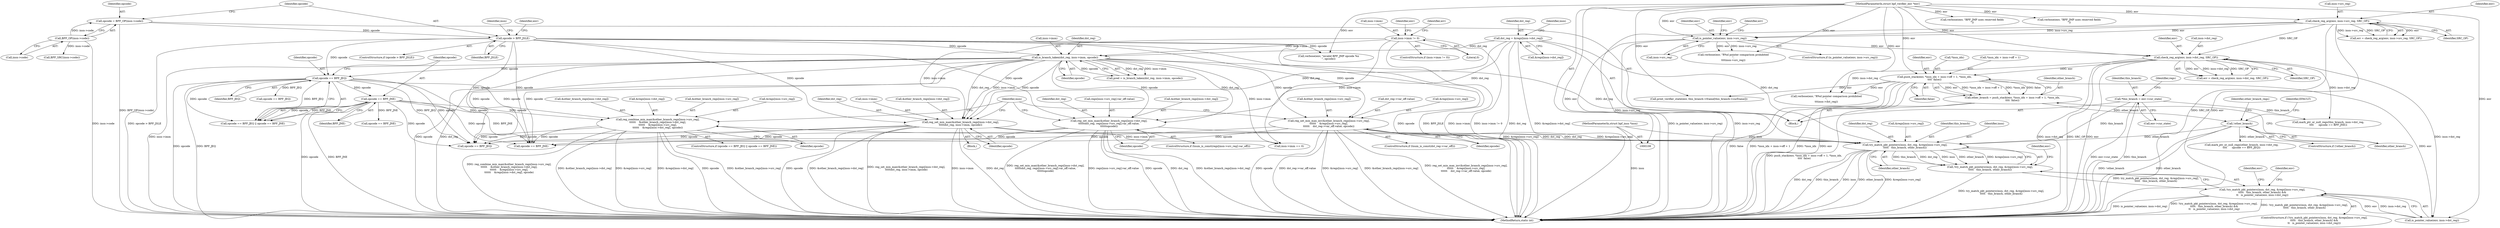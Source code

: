 digraph "0_linux_979d63d50c0c0f7bc537bf821e056cc9fe5abd38_0@array" {
"1000487" [label="(Call,try_match_pkt_pointers(insn, dst_reg, &regs[insn->src_reg],\n\t\t\t\t\t   this_branch, other_branch))"];
"1000110" [label="(MethodParameterIn,struct bpf_insn *insn)"];
"1000342" [label="(Call,reg_set_min_max(&other_branch_regs[insn->dst_reg],\n\t\t\t\t\t\tdst_reg, regs[insn->src_reg].var_off.value,\n\t\t\t\t\t\topcode))"];
"1000230" [label="(Call,dst_reg = &regs[insn->dst_reg])"];
"1000249" [label="(Call,is_branch_taken(dst_reg, insn->imm, opcode))"];
"1000163" [label="(Call,insn->imm != 0)"];
"1000143" [label="(Call,opcode > BPF_JSLE)"];
"1000135" [label="(Call,opcode = BPF_OP(insn->code))"];
"1000137" [label="(Call,BPF_OP(insn->code))"];
"1000428" [label="(Call,reg_set_min_max(&other_branch_regs[insn->dst_reg],\n\t\t\t\t\tdst_reg, insn->imm, opcode))"];
"1000394" [label="(Call,reg_combine_min_max(&other_branch_regs[insn->src_reg],\n\t\t\t\t\t\t    &other_branch_regs[insn->dst_reg],\n\t\t\t\t\t\t    &regs[insn->src_reg],\n\t\t\t\t\t\t    &regs[insn->dst_reg], opcode))"];
"1000388" [label="(Call,opcode == BPF_JEQ)"];
"1000391" [label="(Call,opcode == BPF_JNE)"];
"1000366" [label="(Call,reg_set_min_max_inv(&other_branch_regs[insn->src_reg],\n\t\t\t\t\t\t    &regs[insn->src_reg],\n\t\t\t\t\t\t    dst_reg->var_off.value, opcode))"];
"1000114" [label="(Call,*this_branch = env->cur_state)"];
"1000292" [label="(Call,!other_branch)"];
"1000276" [label="(Call,other_branch = push_stack(env, *insn_idx + insn->off + 1, *insn_idx,\n\t\t\t\t  false))"];
"1000278" [label="(Call,push_stack(env, *insn_idx + insn->off + 1, *insn_idx,\n\t\t\t\t  false))"];
"1000220" [label="(Call,check_reg_arg(env, insn->dst_reg, SRC_OP))"];
"1000188" [label="(Call,is_pointer_value(env, insn->src_reg))"];
"1000177" [label="(Call,check_reg_arg(env, insn->src_reg, SRC_OP))"];
"1000109" [label="(MethodParameterIn,struct bpf_verifier_env *env)"];
"1000486" [label="(Call,!try_match_pkt_pointers(insn, dst_reg, &regs[insn->src_reg],\n\t\t\t\t\t   this_branch, other_branch))"];
"1000485" [label="(Call,!try_match_pkt_pointers(insn, dst_reg, &regs[insn->src_reg],\n\t\t\t\t\t   this_branch, other_branch) &&\n\t\t   is_pointer_value(env, insn->dst_reg))"];
"1000519" [label="(Call,print_verifier_state(env, this_branch->frame[this_branch->curframe]))"];
"1000498" [label="(Call,is_pointer_value(env, insn->dst_reg))"];
"1000195" [label="(Identifier,env)"];
"1000110" [label="(MethodParameterIn,struct bpf_insn *insn)"];
"1000276" [label="(Call,other_branch = push_stack(env, *insn_idx + insn->off + 1, *insn_idx,\n\t\t\t\t  false))"];
"1000225" [label="(Identifier,SRC_OP)"];
"1000435" [label="(Identifier,dst_reg)"];
"1000178" [label="(Identifier,env)"];
"1000489" [label="(Identifier,dst_reg)"];
"1000251" [label="(Call,insn->imm)"];
"1000162" [label="(ControlStructure,if (insn->imm != 0))"];
"1000242" [label="(Identifier,insn)"];
"1000116" [label="(Call,env->cur_state)"];
"1000122" [label="(Identifier,regs)"];
"1000219" [label="(Identifier,err)"];
"1000194" [label="(Call,verbose(env, \"R%d pointer comparison prohibited\n\",\n\t\t\t\tinsn->src_reg))"];
"1000176" [label="(Identifier,err)"];
"1000175" [label="(Call,err = check_reg_arg(env, insn->src_reg, SRC_OP))"];
"1000137" [label="(Call,BPF_OP(insn->code))"];
"1000407" [label="(Call,&regs[insn->src_reg])"];
"1000419" [label="(Identifier,opcode)"];
"1000388" [label="(Call,opcode == BPF_JEQ)"];
"1000436" [label="(Call,insn->imm)"];
"1000280" [label="(Call,*insn_idx + insn->off + 1)"];
"1000212" [label="(Call,verbose(env, \"BPF_JMP uses reserved fields\n\"))"];
"1000490" [label="(Call,&regs[insn->src_reg])"];
"1000188" [label="(Call,is_pointer_value(env, insn->src_reg))"];
"1000485" [label="(Call,!try_match_pkt_pointers(insn, dst_reg, &regs[insn->src_reg],\n\t\t\t\t\t   this_branch, other_branch) &&\n\t\t   is_pointer_value(env, insn->dst_reg))"];
"1000504" [label="(Call,verbose(env, \"R%d pointer comparison prohibited\n\",\n\t\t\tinsn->dst_reg))"];
"1000384" [label="(Identifier,opcode)"];
"1000182" [label="(Identifier,SRC_OP)"];
"1000361" [label="(ControlStructure,if (tnum_is_const(dst_reg->var_off)))"];
"1000387" [label="(Call,opcode == BPF_JEQ || opcode == BPF_JNE)"];
"1000427" [label="(Block,)"];
"1000367" [label="(Call,&other_branch_regs[insn->src_reg])"];
"1000530" [label="(MethodReturn,static int)"];
"1000247" [label="(Call,pred = is_branch_taken(dst_reg, insn->imm, opcode))"];
"1000222" [label="(Call,insn->dst_reg)"];
"1000279" [label="(Identifier,env)"];
"1000449" [label="(Call,insn->imm == 0)"];
"1000342" [label="(Call,reg_set_min_max(&other_branch_regs[insn->dst_reg],\n\t\t\t\t\t\tdst_reg, regs[insn->src_reg].var_off.value,\n\t\t\t\t\t\topcode))"];
"1000496" [label="(Identifier,this_branch)"];
"1000486" [label="(Call,!try_match_pkt_pointers(insn, dst_reg, &regs[insn->src_reg],\n\t\t\t\t\t   this_branch, other_branch))"];
"1000467" [label="(Call,mark_ptr_or_null_regs(this_branch, insn->dst_reg,\n\t\t\t\t      opcode == BPF_JNE))"];
"1000148" [label="(Identifier,env)"];
"1000147" [label="(Call,verbose(env, \"invalid BPF_JMP opcode %x\n\", opcode))"];
"1000439" [label="(Identifier,opcode)"];
"1000516" [label="(Identifier,env)"];
"1000145" [label="(Identifier,BPF_JSLE)"];
"1000177" [label="(Call,check_reg_arg(env, insn->src_reg, SRC_OP))"];
"1000359" [label="(Identifier,opcode)"];
"1000115" [label="(Identifier,this_branch)"];
"1000401" [label="(Call,&other_branch_regs[insn->dst_reg])"];
"1000429" [label="(Call,&other_branch_regs[insn->dst_reg])"];
"1000220" [label="(Call,check_reg_arg(env, insn->dst_reg, SRC_OP))"];
"1000156" [label="(Call,BPF_SRC(insn->code))"];
"1000472" [label="(Call,opcode == BPF_JNE)"];
"1000456" [label="(Call,opcode == BPF_JEQ)"];
"1000163" [label="(Call,insn->imm != 0)"];
"1000392" [label="(Identifier,opcode)"];
"1000250" [label="(Identifier,dst_reg)"];
"1000480" [label="(Call,opcode == BPF_JEQ)"];
"1000350" [label="(Call,regs[insn->src_reg].var_off.value)"];
"1000488" [label="(Identifier,insn)"];
"1000484" [label="(ControlStructure,if (!try_match_pkt_pointers(insn, dst_reg, &regs[insn->src_reg],\n\t\t\t\t\t   this_branch, other_branch) &&\n\t\t   is_pointer_value(env, insn->dst_reg)))"];
"1000333" [label="(ControlStructure,if (tnum_is_const(regs[insn->src_reg].var_off)))"];
"1000278" [label="(Call,push_stack(env, *insn_idx + insn->off + 1, *insn_idx,\n\t\t\t\t  false))"];
"1000230" [label="(Call,dst_reg = &regs[insn->dst_reg])"];
"1000277" [label="(Identifier,other_branch)"];
"1000187" [label="(ControlStructure,if (is_pointer_value(env, insn->src_reg)))"];
"1000343" [label="(Call,&other_branch_regs[insn->dst_reg])"];
"1000158" [label="(Identifier,insn)"];
"1000292" [label="(Call,!other_branch)"];
"1000232" [label="(Call,&regs[insn->dst_reg])"];
"1000112" [label="(Block,)"];
"1000218" [label="(Call,err = check_reg_arg(env, insn->dst_reg, SRC_OP))"];
"1000164" [label="(Call,insn->imm)"];
"1000221" [label="(Identifier,env)"];
"1000135" [label="(Call,opcode = BPF_OP(insn->code))"];
"1000136" [label="(Identifier,opcode)"];
"1000249" [label="(Call,is_branch_taken(dst_reg, insn->imm, opcode))"];
"1000144" [label="(Identifier,opcode)"];
"1000487" [label="(Call,try_match_pkt_pointers(insn, dst_reg, &regs[insn->src_reg],\n\t\t\t\t\t   this_branch, other_branch))"];
"1000505" [label="(Identifier,env)"];
"1000143" [label="(Call,opcode > BPF_JSLE)"];
"1000170" [label="(Identifier,env)"];
"1000389" [label="(Identifier,opcode)"];
"1000293" [label="(Identifier,other_branch)"];
"1000190" [label="(Call,insn->src_reg)"];
"1000379" [label="(Call,dst_reg->var_off.value)"];
"1000138" [label="(Call,insn->code)"];
"1000428" [label="(Call,reg_set_min_max(&other_branch_regs[insn->dst_reg],\n\t\t\t\t\tdst_reg, insn->imm, opcode))"];
"1000349" [label="(Identifier,dst_reg)"];
"1000413" [label="(Call,&regs[insn->dst_reg])"];
"1000179" [label="(Call,insn->src_reg)"];
"1000394" [label="(Call,reg_combine_min_max(&other_branch_regs[insn->src_reg],\n\t\t\t\t\t\t    &other_branch_regs[insn->dst_reg],\n\t\t\t\t\t\t    &regs[insn->src_reg],\n\t\t\t\t\t\t    &regs[insn->dst_reg], opcode))"];
"1000393" [label="(Identifier,BPF_JNE)"];
"1000296" [label="(Identifier,EFAULT)"];
"1000290" [label="(Identifier,false)"];
"1000114" [label="(Call,*this_branch = env->cur_state)"];
"1000373" [label="(Call,&regs[insn->src_reg])"];
"1000231" [label="(Identifier,dst_reg)"];
"1000291" [label="(ControlStructure,if (!other_branch))"];
"1000459" [label="(Call,opcode == BPF_JNE)"];
"1000298" [label="(Identifier,other_branch_regs)"];
"1000169" [label="(Call,verbose(env, \"BPF_JMP uses reserved fields\n\"))"];
"1000395" [label="(Call,&other_branch_regs[insn->src_reg])"];
"1000386" [label="(ControlStructure,if (opcode == BPF_JEQ || opcode == BPF_JNE))"];
"1000391" [label="(Call,opcode == BPF_JNE)"];
"1000390" [label="(Identifier,BPF_JEQ)"];
"1000497" [label="(Identifier,other_branch)"];
"1000142" [label="(ControlStructure,if (opcode > BPF_JSLE))"];
"1000109" [label="(MethodParameterIn,struct bpf_verifier_env *env)"];
"1000445" [label="(Identifier,insn)"];
"1000499" [label="(Identifier,env)"];
"1000366" [label="(Call,reg_set_min_max_inv(&other_branch_regs[insn->src_reg],\n\t\t\t\t\t\t    &regs[insn->src_reg],\n\t\t\t\t\t\t    dst_reg->var_off.value, opcode))"];
"1000254" [label="(Identifier,opcode)"];
"1000189" [label="(Identifier,env)"];
"1000167" [label="(Literal,0)"];
"1000475" [label="(Call,mark_ptr_or_null_regs(other_branch, insn->dst_reg,\n\t\t\t\t      opcode == BPF_JEQ))"];
"1000288" [label="(Call,*insn_idx)"];
"1000487" -> "1000486"  [label="AST: "];
"1000487" -> "1000497"  [label="CFG: "];
"1000488" -> "1000487"  [label="AST: "];
"1000489" -> "1000487"  [label="AST: "];
"1000490" -> "1000487"  [label="AST: "];
"1000496" -> "1000487"  [label="AST: "];
"1000497" -> "1000487"  [label="AST: "];
"1000486" -> "1000487"  [label="CFG: "];
"1000487" -> "1000530"  [label="DDG: dst_reg"];
"1000487" -> "1000530"  [label="DDG: this_branch"];
"1000487" -> "1000530"  [label="DDG: insn"];
"1000487" -> "1000530"  [label="DDG: other_branch"];
"1000487" -> "1000530"  [label="DDG: &regs[insn->src_reg]"];
"1000487" -> "1000486"  [label="DDG: this_branch"];
"1000487" -> "1000486"  [label="DDG: dst_reg"];
"1000487" -> "1000486"  [label="DDG: insn"];
"1000487" -> "1000486"  [label="DDG: other_branch"];
"1000487" -> "1000486"  [label="DDG: &regs[insn->src_reg]"];
"1000110" -> "1000487"  [label="DDG: insn"];
"1000342" -> "1000487"  [label="DDG: dst_reg"];
"1000230" -> "1000487"  [label="DDG: dst_reg"];
"1000428" -> "1000487"  [label="DDG: dst_reg"];
"1000249" -> "1000487"  [label="DDG: dst_reg"];
"1000394" -> "1000487"  [label="DDG: &regs[insn->src_reg]"];
"1000366" -> "1000487"  [label="DDG: &regs[insn->src_reg]"];
"1000114" -> "1000487"  [label="DDG: this_branch"];
"1000292" -> "1000487"  [label="DDG: other_branch"];
"1000110" -> "1000108"  [label="AST: "];
"1000110" -> "1000530"  [label="DDG: insn"];
"1000342" -> "1000333"  [label="AST: "];
"1000342" -> "1000359"  [label="CFG: "];
"1000343" -> "1000342"  [label="AST: "];
"1000349" -> "1000342"  [label="AST: "];
"1000350" -> "1000342"  [label="AST: "];
"1000359" -> "1000342"  [label="AST: "];
"1000445" -> "1000342"  [label="CFG: "];
"1000342" -> "1000530"  [label="DDG: dst_reg"];
"1000342" -> "1000530"  [label="DDG: &other_branch_regs[insn->dst_reg]"];
"1000342" -> "1000530"  [label="DDG: reg_set_min_max(&other_branch_regs[insn->dst_reg],\n\t\t\t\t\t\tdst_reg, regs[insn->src_reg].var_off.value,\n\t\t\t\t\t\topcode)"];
"1000342" -> "1000530"  [label="DDG: regs[insn->src_reg].var_off.value"];
"1000342" -> "1000530"  [label="DDG: opcode"];
"1000230" -> "1000342"  [label="DDG: dst_reg"];
"1000249" -> "1000342"  [label="DDG: dst_reg"];
"1000249" -> "1000342"  [label="DDG: opcode"];
"1000143" -> "1000342"  [label="DDG: opcode"];
"1000342" -> "1000456"  [label="DDG: opcode"];
"1000342" -> "1000472"  [label="DDG: opcode"];
"1000230" -> "1000112"  [label="AST: "];
"1000230" -> "1000232"  [label="CFG: "];
"1000231" -> "1000230"  [label="AST: "];
"1000232" -> "1000230"  [label="AST: "];
"1000242" -> "1000230"  [label="CFG: "];
"1000230" -> "1000530"  [label="DDG: dst_reg"];
"1000230" -> "1000530"  [label="DDG: &regs[insn->dst_reg]"];
"1000230" -> "1000249"  [label="DDG: dst_reg"];
"1000230" -> "1000428"  [label="DDG: dst_reg"];
"1000249" -> "1000247"  [label="AST: "];
"1000249" -> "1000254"  [label="CFG: "];
"1000250" -> "1000249"  [label="AST: "];
"1000251" -> "1000249"  [label="AST: "];
"1000254" -> "1000249"  [label="AST: "];
"1000247" -> "1000249"  [label="CFG: "];
"1000249" -> "1000530"  [label="DDG: insn->imm"];
"1000249" -> "1000530"  [label="DDG: opcode"];
"1000249" -> "1000530"  [label="DDG: dst_reg"];
"1000249" -> "1000247"  [label="DDG: dst_reg"];
"1000249" -> "1000247"  [label="DDG: insn->imm"];
"1000249" -> "1000247"  [label="DDG: opcode"];
"1000163" -> "1000249"  [label="DDG: insn->imm"];
"1000143" -> "1000249"  [label="DDG: opcode"];
"1000249" -> "1000366"  [label="DDG: opcode"];
"1000249" -> "1000388"  [label="DDG: opcode"];
"1000249" -> "1000428"  [label="DDG: dst_reg"];
"1000249" -> "1000428"  [label="DDG: insn->imm"];
"1000249" -> "1000428"  [label="DDG: opcode"];
"1000249" -> "1000449"  [label="DDG: insn->imm"];
"1000249" -> "1000456"  [label="DDG: opcode"];
"1000249" -> "1000472"  [label="DDG: opcode"];
"1000163" -> "1000162"  [label="AST: "];
"1000163" -> "1000167"  [label="CFG: "];
"1000164" -> "1000163"  [label="AST: "];
"1000167" -> "1000163"  [label="AST: "];
"1000170" -> "1000163"  [label="CFG: "];
"1000176" -> "1000163"  [label="CFG: "];
"1000163" -> "1000530"  [label="DDG: insn->imm"];
"1000163" -> "1000530"  [label="DDG: insn->imm != 0"];
"1000163" -> "1000428"  [label="DDG: insn->imm"];
"1000163" -> "1000449"  [label="DDG: insn->imm"];
"1000143" -> "1000142"  [label="AST: "];
"1000143" -> "1000145"  [label="CFG: "];
"1000144" -> "1000143"  [label="AST: "];
"1000145" -> "1000143"  [label="AST: "];
"1000148" -> "1000143"  [label="CFG: "];
"1000158" -> "1000143"  [label="CFG: "];
"1000143" -> "1000530"  [label="DDG: opcode"];
"1000143" -> "1000530"  [label="DDG: BPF_JSLE"];
"1000143" -> "1000530"  [label="DDG: opcode > BPF_JSLE"];
"1000135" -> "1000143"  [label="DDG: opcode"];
"1000143" -> "1000147"  [label="DDG: opcode"];
"1000143" -> "1000366"  [label="DDG: opcode"];
"1000143" -> "1000388"  [label="DDG: opcode"];
"1000143" -> "1000428"  [label="DDG: opcode"];
"1000143" -> "1000456"  [label="DDG: opcode"];
"1000143" -> "1000472"  [label="DDG: opcode"];
"1000135" -> "1000112"  [label="AST: "];
"1000135" -> "1000137"  [label="CFG: "];
"1000136" -> "1000135"  [label="AST: "];
"1000137" -> "1000135"  [label="AST: "];
"1000144" -> "1000135"  [label="CFG: "];
"1000135" -> "1000530"  [label="DDG: BPF_OP(insn->code)"];
"1000137" -> "1000135"  [label="DDG: insn->code"];
"1000137" -> "1000138"  [label="CFG: "];
"1000138" -> "1000137"  [label="AST: "];
"1000137" -> "1000530"  [label="DDG: insn->code"];
"1000137" -> "1000156"  [label="DDG: insn->code"];
"1000428" -> "1000427"  [label="AST: "];
"1000428" -> "1000439"  [label="CFG: "];
"1000429" -> "1000428"  [label="AST: "];
"1000435" -> "1000428"  [label="AST: "];
"1000436" -> "1000428"  [label="AST: "];
"1000439" -> "1000428"  [label="AST: "];
"1000445" -> "1000428"  [label="CFG: "];
"1000428" -> "1000530"  [label="DDG: reg_set_min_max(&other_branch_regs[insn->dst_reg],\n\t\t\t\t\tdst_reg, insn->imm, opcode)"];
"1000428" -> "1000530"  [label="DDG: insn->imm"];
"1000428" -> "1000530"  [label="DDG: dst_reg"];
"1000428" -> "1000530"  [label="DDG: opcode"];
"1000428" -> "1000530"  [label="DDG: &other_branch_regs[insn->dst_reg]"];
"1000428" -> "1000449"  [label="DDG: insn->imm"];
"1000428" -> "1000456"  [label="DDG: opcode"];
"1000428" -> "1000472"  [label="DDG: opcode"];
"1000394" -> "1000386"  [label="AST: "];
"1000394" -> "1000419"  [label="CFG: "];
"1000395" -> "1000394"  [label="AST: "];
"1000401" -> "1000394"  [label="AST: "];
"1000407" -> "1000394"  [label="AST: "];
"1000413" -> "1000394"  [label="AST: "];
"1000419" -> "1000394"  [label="AST: "];
"1000445" -> "1000394"  [label="CFG: "];
"1000394" -> "1000530"  [label="DDG: reg_combine_min_max(&other_branch_regs[insn->src_reg],\n\t\t\t\t\t\t    &other_branch_regs[insn->dst_reg],\n\t\t\t\t\t\t    &regs[insn->src_reg],\n\t\t\t\t\t\t    &regs[insn->dst_reg], opcode)"];
"1000394" -> "1000530"  [label="DDG: &other_branch_regs[insn->dst_reg]"];
"1000394" -> "1000530"  [label="DDG: &regs[insn->src_reg]"];
"1000394" -> "1000530"  [label="DDG: &regs[insn->dst_reg]"];
"1000394" -> "1000530"  [label="DDG: opcode"];
"1000394" -> "1000530"  [label="DDG: &other_branch_regs[insn->src_reg]"];
"1000388" -> "1000394"  [label="DDG: opcode"];
"1000391" -> "1000394"  [label="DDG: opcode"];
"1000394" -> "1000456"  [label="DDG: opcode"];
"1000394" -> "1000472"  [label="DDG: opcode"];
"1000388" -> "1000387"  [label="AST: "];
"1000388" -> "1000390"  [label="CFG: "];
"1000389" -> "1000388"  [label="AST: "];
"1000390" -> "1000388"  [label="AST: "];
"1000392" -> "1000388"  [label="CFG: "];
"1000387" -> "1000388"  [label="CFG: "];
"1000388" -> "1000530"  [label="DDG: opcode"];
"1000388" -> "1000530"  [label="DDG: BPF_JEQ"];
"1000388" -> "1000387"  [label="DDG: opcode"];
"1000388" -> "1000387"  [label="DDG: BPF_JEQ"];
"1000388" -> "1000391"  [label="DDG: opcode"];
"1000388" -> "1000456"  [label="DDG: opcode"];
"1000388" -> "1000456"  [label="DDG: BPF_JEQ"];
"1000388" -> "1000472"  [label="DDG: opcode"];
"1000388" -> "1000480"  [label="DDG: BPF_JEQ"];
"1000391" -> "1000387"  [label="AST: "];
"1000391" -> "1000393"  [label="CFG: "];
"1000392" -> "1000391"  [label="AST: "];
"1000393" -> "1000391"  [label="AST: "];
"1000387" -> "1000391"  [label="CFG: "];
"1000391" -> "1000530"  [label="DDG: opcode"];
"1000391" -> "1000530"  [label="DDG: BPF_JNE"];
"1000391" -> "1000387"  [label="DDG: opcode"];
"1000391" -> "1000387"  [label="DDG: BPF_JNE"];
"1000391" -> "1000456"  [label="DDG: opcode"];
"1000391" -> "1000459"  [label="DDG: BPF_JNE"];
"1000391" -> "1000472"  [label="DDG: opcode"];
"1000391" -> "1000472"  [label="DDG: BPF_JNE"];
"1000366" -> "1000361"  [label="AST: "];
"1000366" -> "1000384"  [label="CFG: "];
"1000367" -> "1000366"  [label="AST: "];
"1000373" -> "1000366"  [label="AST: "];
"1000379" -> "1000366"  [label="AST: "];
"1000384" -> "1000366"  [label="AST: "];
"1000445" -> "1000366"  [label="CFG: "];
"1000366" -> "1000530"  [label="DDG: opcode"];
"1000366" -> "1000530"  [label="DDG: dst_reg->var_off.value"];
"1000366" -> "1000530"  [label="DDG: &regs[insn->src_reg]"];
"1000366" -> "1000530"  [label="DDG: &other_branch_regs[insn->src_reg]"];
"1000366" -> "1000530"  [label="DDG: reg_set_min_max_inv(&other_branch_regs[insn->src_reg],\n\t\t\t\t\t\t    &regs[insn->src_reg],\n\t\t\t\t\t\t    dst_reg->var_off.value, opcode)"];
"1000366" -> "1000456"  [label="DDG: opcode"];
"1000366" -> "1000472"  [label="DDG: opcode"];
"1000114" -> "1000112"  [label="AST: "];
"1000114" -> "1000116"  [label="CFG: "];
"1000115" -> "1000114"  [label="AST: "];
"1000116" -> "1000114"  [label="AST: "];
"1000122" -> "1000114"  [label="CFG: "];
"1000114" -> "1000530"  [label="DDG: this_branch"];
"1000114" -> "1000530"  [label="DDG: env->cur_state"];
"1000114" -> "1000467"  [label="DDG: this_branch"];
"1000292" -> "1000291"  [label="AST: "];
"1000292" -> "1000293"  [label="CFG: "];
"1000293" -> "1000292"  [label="AST: "];
"1000296" -> "1000292"  [label="CFG: "];
"1000298" -> "1000292"  [label="CFG: "];
"1000292" -> "1000530"  [label="DDG: !other_branch"];
"1000292" -> "1000530"  [label="DDG: other_branch"];
"1000276" -> "1000292"  [label="DDG: other_branch"];
"1000292" -> "1000475"  [label="DDG: other_branch"];
"1000276" -> "1000112"  [label="AST: "];
"1000276" -> "1000278"  [label="CFG: "];
"1000277" -> "1000276"  [label="AST: "];
"1000278" -> "1000276"  [label="AST: "];
"1000293" -> "1000276"  [label="CFG: "];
"1000276" -> "1000530"  [label="DDG: push_stack(env, *insn_idx + insn->off + 1, *insn_idx,\n\t\t\t\t  false)"];
"1000278" -> "1000276"  [label="DDG: env"];
"1000278" -> "1000276"  [label="DDG: *insn_idx + insn->off + 1"];
"1000278" -> "1000276"  [label="DDG: *insn_idx"];
"1000278" -> "1000276"  [label="DDG: false"];
"1000278" -> "1000290"  [label="CFG: "];
"1000279" -> "1000278"  [label="AST: "];
"1000280" -> "1000278"  [label="AST: "];
"1000288" -> "1000278"  [label="AST: "];
"1000290" -> "1000278"  [label="AST: "];
"1000278" -> "1000530"  [label="DDG: false"];
"1000278" -> "1000530"  [label="DDG: *insn_idx + insn->off + 1"];
"1000278" -> "1000530"  [label="DDG: *insn_idx"];
"1000278" -> "1000530"  [label="DDG: env"];
"1000220" -> "1000278"  [label="DDG: env"];
"1000109" -> "1000278"  [label="DDG: env"];
"1000278" -> "1000498"  [label="DDG: env"];
"1000278" -> "1000504"  [label="DDG: env"];
"1000278" -> "1000519"  [label="DDG: env"];
"1000220" -> "1000218"  [label="AST: "];
"1000220" -> "1000225"  [label="CFG: "];
"1000221" -> "1000220"  [label="AST: "];
"1000222" -> "1000220"  [label="AST: "];
"1000225" -> "1000220"  [label="AST: "];
"1000218" -> "1000220"  [label="CFG: "];
"1000220" -> "1000530"  [label="DDG: SRC_OP"];
"1000220" -> "1000530"  [label="DDG: env"];
"1000220" -> "1000530"  [label="DDG: insn->dst_reg"];
"1000220" -> "1000218"  [label="DDG: env"];
"1000220" -> "1000218"  [label="DDG: insn->dst_reg"];
"1000220" -> "1000218"  [label="DDG: SRC_OP"];
"1000188" -> "1000220"  [label="DDG: env"];
"1000109" -> "1000220"  [label="DDG: env"];
"1000177" -> "1000220"  [label="DDG: SRC_OP"];
"1000220" -> "1000467"  [label="DDG: insn->dst_reg"];
"1000220" -> "1000498"  [label="DDG: insn->dst_reg"];
"1000220" -> "1000504"  [label="DDG: insn->dst_reg"];
"1000188" -> "1000187"  [label="AST: "];
"1000188" -> "1000190"  [label="CFG: "];
"1000189" -> "1000188"  [label="AST: "];
"1000190" -> "1000188"  [label="AST: "];
"1000195" -> "1000188"  [label="CFG: "];
"1000219" -> "1000188"  [label="CFG: "];
"1000188" -> "1000530"  [label="DDG: is_pointer_value(env, insn->src_reg)"];
"1000188" -> "1000530"  [label="DDG: insn->src_reg"];
"1000177" -> "1000188"  [label="DDG: env"];
"1000177" -> "1000188"  [label="DDG: insn->src_reg"];
"1000109" -> "1000188"  [label="DDG: env"];
"1000188" -> "1000194"  [label="DDG: env"];
"1000188" -> "1000194"  [label="DDG: insn->src_reg"];
"1000177" -> "1000175"  [label="AST: "];
"1000177" -> "1000182"  [label="CFG: "];
"1000178" -> "1000177"  [label="AST: "];
"1000179" -> "1000177"  [label="AST: "];
"1000182" -> "1000177"  [label="AST: "];
"1000175" -> "1000177"  [label="CFG: "];
"1000177" -> "1000530"  [label="DDG: SRC_OP"];
"1000177" -> "1000530"  [label="DDG: env"];
"1000177" -> "1000530"  [label="DDG: insn->src_reg"];
"1000177" -> "1000175"  [label="DDG: env"];
"1000177" -> "1000175"  [label="DDG: insn->src_reg"];
"1000177" -> "1000175"  [label="DDG: SRC_OP"];
"1000109" -> "1000177"  [label="DDG: env"];
"1000109" -> "1000108"  [label="AST: "];
"1000109" -> "1000530"  [label="DDG: env"];
"1000109" -> "1000147"  [label="DDG: env"];
"1000109" -> "1000169"  [label="DDG: env"];
"1000109" -> "1000194"  [label="DDG: env"];
"1000109" -> "1000212"  [label="DDG: env"];
"1000109" -> "1000498"  [label="DDG: env"];
"1000109" -> "1000504"  [label="DDG: env"];
"1000109" -> "1000519"  [label="DDG: env"];
"1000486" -> "1000485"  [label="AST: "];
"1000499" -> "1000486"  [label="CFG: "];
"1000485" -> "1000486"  [label="CFG: "];
"1000486" -> "1000530"  [label="DDG: try_match_pkt_pointers(insn, dst_reg, &regs[insn->src_reg],\n\t\t\t\t\t   this_branch, other_branch)"];
"1000486" -> "1000485"  [label="DDG: try_match_pkt_pointers(insn, dst_reg, &regs[insn->src_reg],\n\t\t\t\t\t   this_branch, other_branch)"];
"1000485" -> "1000484"  [label="AST: "];
"1000485" -> "1000498"  [label="CFG: "];
"1000498" -> "1000485"  [label="AST: "];
"1000505" -> "1000485"  [label="CFG: "];
"1000516" -> "1000485"  [label="CFG: "];
"1000485" -> "1000530"  [label="DDG: !try_match_pkt_pointers(insn, dst_reg, &regs[insn->src_reg],\n\t\t\t\t\t   this_branch, other_branch)"];
"1000485" -> "1000530"  [label="DDG: is_pointer_value(env, insn->dst_reg)"];
"1000485" -> "1000530"  [label="DDG: !try_match_pkt_pointers(insn, dst_reg, &regs[insn->src_reg],\n\t\t\t\t\t   this_branch, other_branch) &&\n\t\t   is_pointer_value(env, insn->dst_reg)"];
"1000498" -> "1000485"  [label="DDG: env"];
"1000498" -> "1000485"  [label="DDG: insn->dst_reg"];
}
